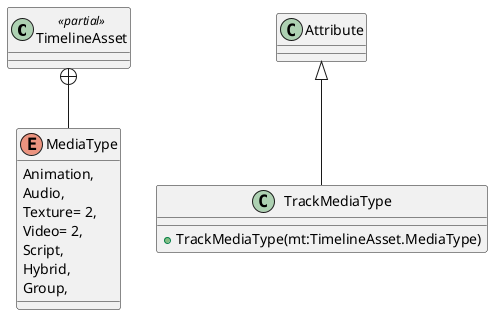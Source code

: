 @startuml
class TimelineAsset <<partial>> {
}
class TrackMediaType {
    + TrackMediaType(mt:TimelineAsset.MediaType)
}
enum MediaType {
    Animation,
    Audio,
    Texture= 2,
    Video= 2,
    Script,
    Hybrid,
    Group,
}
Attribute <|-- TrackMediaType
TimelineAsset +-- MediaType
@enduml
